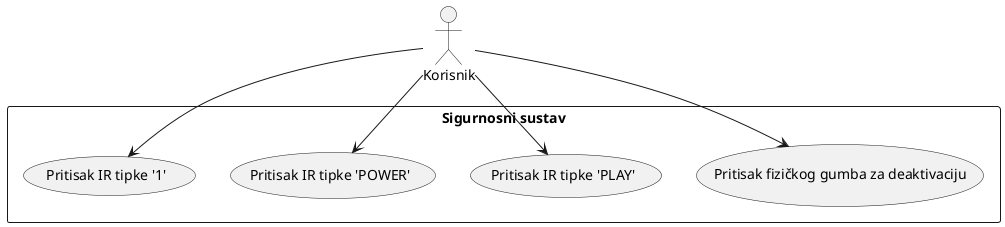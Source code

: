 @startuml
actor Korisnik

rectangle "Sigurnosni sustav" {
    (Pritisak fizičkog gumba za deaktivaciju)
    (Pritisak IR tipke 'PLAY')
    (Pritisak IR tipke 'POWER')
    (Pritisak IR tipke '1')
}

Korisnik --> (Pritisak fizičkog gumba za deaktivaciju)
Korisnik --> (Pritisak IR tipke 'PLAY')
Korisnik --> (Pritisak IR tipke 'POWER')
Korisnik --> (Pritisak IR tipke '1')
@enduml
